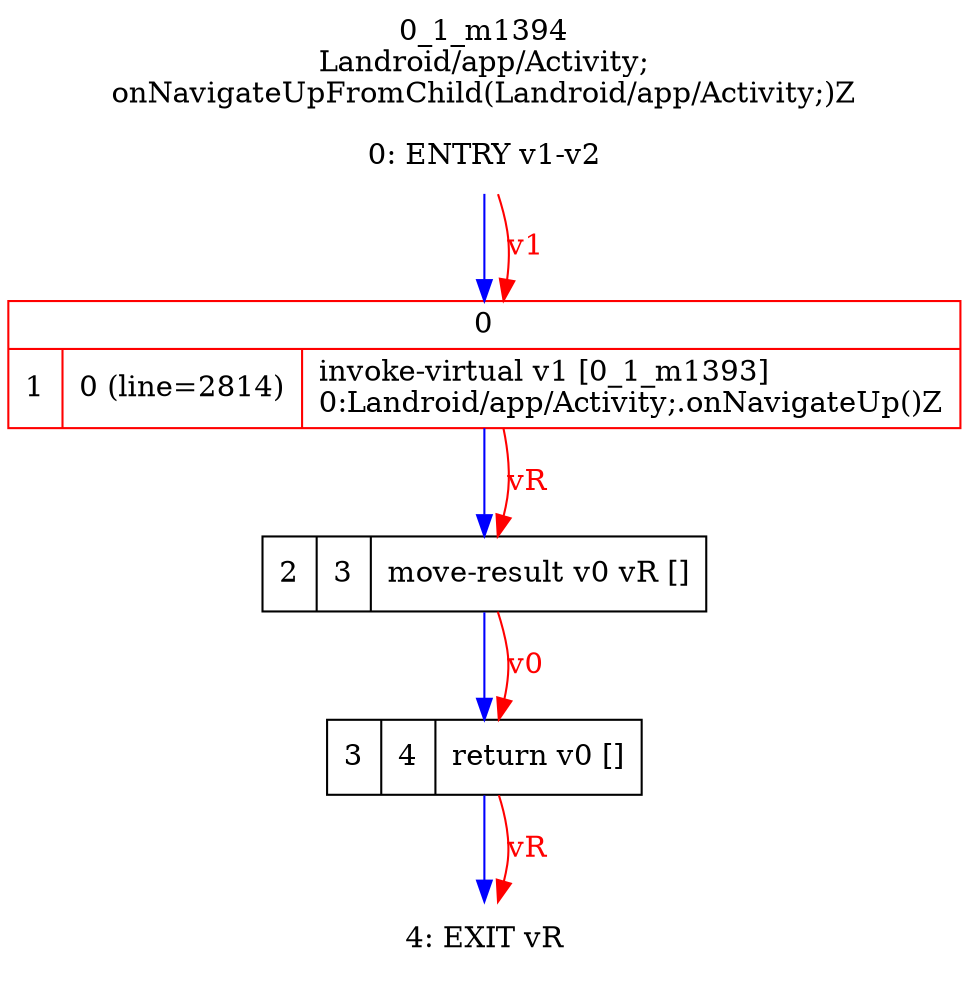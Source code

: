 digraph G {
rankdir=UD;
labelloc=t;
label="0_1_m1394\nLandroid/app/Activity;
onNavigateUpFromChild(Landroid/app/Activity;)Z";
0[label="0: ENTRY v1-v2",shape=plaintext];
1[label="{0|{1|0 (line=2814)|invoke-virtual v1 [0_1_m1393]\l0:Landroid/app/Activity;.onNavigateUp()Z\l}}",shape=record,URL="0_1_m1393.dot", color=red];
2[label="2|3|move-result v0 vR []\l",shape=record];
3[label="3|4|return v0 []\l",shape=record];
4[label="4: EXIT vR",shape=plaintext];
0->1 [color=blue, fontcolor=blue,weight=100, taillabel=""];
1->2 [color=blue, fontcolor=blue,weight=100, taillabel=""];
2->3 [color=blue, fontcolor=blue,weight=100, taillabel=""];
3->4 [color=blue, fontcolor=blue,weight=100, taillabel=""];
0->1 [color=red, fontcolor=red, label="v1"];
1->2 [color=red, fontcolor=red, label="vR"];
2->3 [color=red, fontcolor=red, label="v0"];
3->4 [color=red, fontcolor=red, label="vR"];
}
